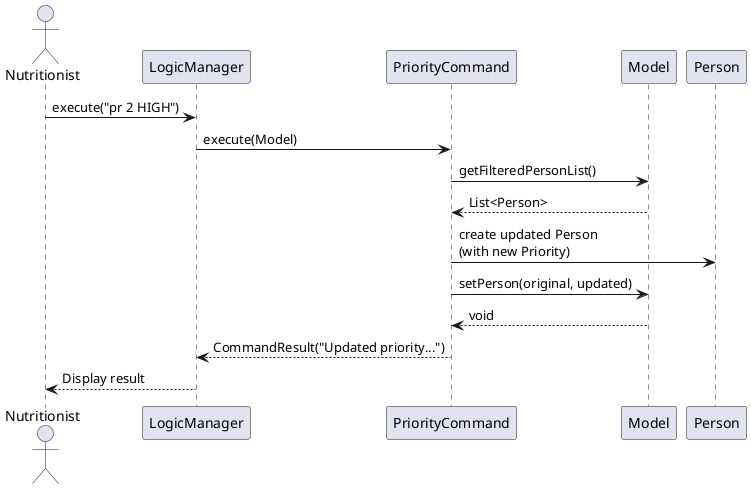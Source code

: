 @startuml
actor Nutritionist
participant "LogicManager" as Logic
participant "PriorityCommand" as Command
participant "Model" as Model
participant "Person" as Person

Nutritionist -> Logic : execute("pr 2 HIGH")
Logic -> Command : execute(Model)

Command -> Model : getFilteredPersonList()
Model --> Command : List<Person>

Command -> Person : create updated Person\n(with new Priority)
Command -> Model : setPerson(original, updated)
Model --> Command : void

Command --> Logic : CommandResult("Updated priority...")
Logic --> Nutritionist : Display result
@enduml

